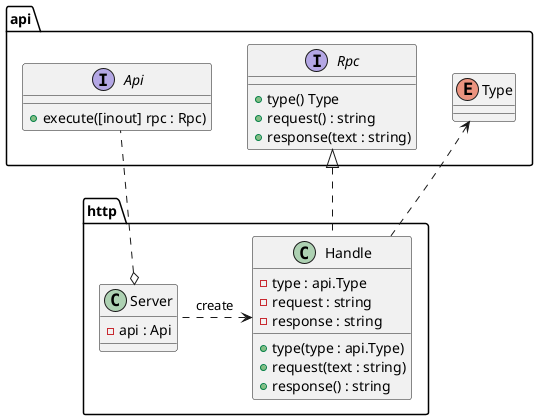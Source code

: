 @startuml
namespace api {
    interface Api {
        + execute([inout] rpc : Rpc)
    }
    interface Rpc {
        + type() Type
        + request() : string
        + response(text : string)
    }
    enum Type
}
namespace http {
    class Handle {
        - type : api.Type
        - request : string
        - response : string
        + type(type : api.Type)
        + request(text : string)
        + response() : string
    }
    class Server {
        - api : Api
    }

    api.Rpc <|.. Handle
    api.Type <.. Handle
    Handle <. Server : create
    Server o. api.Api
}
@enduml